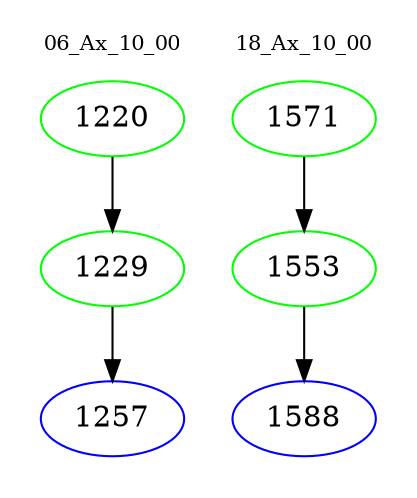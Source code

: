 digraph{
subgraph cluster_0 {
color = white
label = "06_Ax_10_00";
fontsize=10;
T0_1220 [label="1220", color="green"]
T0_1220 -> T0_1229 [color="black"]
T0_1229 [label="1229", color="green"]
T0_1229 -> T0_1257 [color="black"]
T0_1257 [label="1257", color="blue"]
}
subgraph cluster_1 {
color = white
label = "18_Ax_10_00";
fontsize=10;
T1_1571 [label="1571", color="green"]
T1_1571 -> T1_1553 [color="black"]
T1_1553 [label="1553", color="green"]
T1_1553 -> T1_1588 [color="black"]
T1_1588 [label="1588", color="blue"]
}
}

